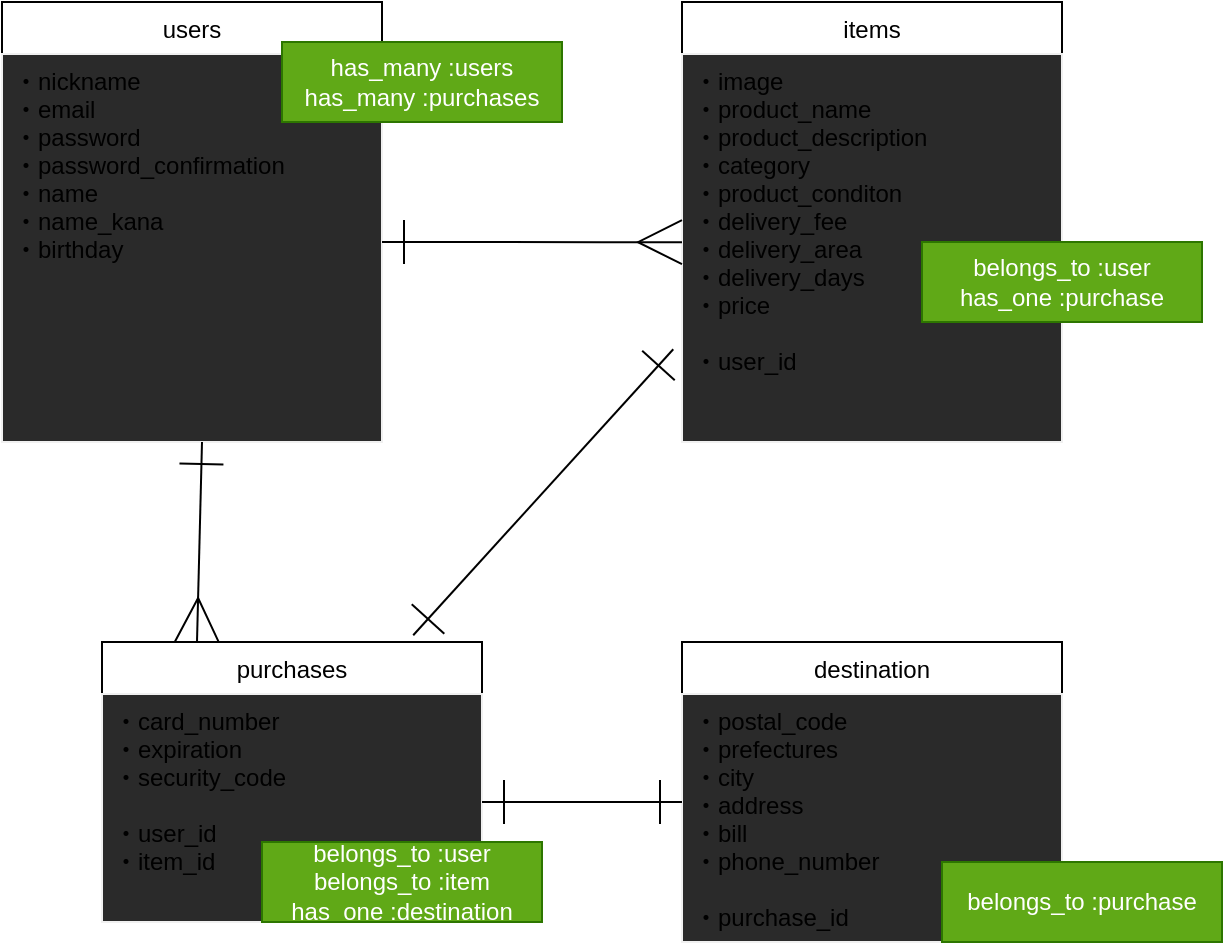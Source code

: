 <mxfile version="13.10.0" type="embed">
    <diagram id="pTqxldaKRy3jbnwM--Sg" name="Page-1">
        <mxGraphModel dx="784" dy="559" grid="1" gridSize="10" guides="1" tooltips="1" connect="1" arrows="1" fold="1" page="1" pageScale="1" pageWidth="827" pageHeight="1169" math="0" shadow="0">
            <root>
                <mxCell id="0"/>
                <mxCell id="1" parent="0"/>
                <mxCell id="2" value="users" style="swimlane;fontStyle=0;childLayout=stackLayout;horizontal=1;startSize=26;fillColor=none;horizontalStack=0;resizeParent=1;resizeParentMax=0;resizeLast=0;collapsible=1;marginBottom=0;" vertex="1" parent="1">
                    <mxGeometry x="110" y="40" width="190" height="220" as="geometry">
                        <mxRectangle x="10" y="40" width="60" height="26" as="alternateBounds"/>
                    </mxGeometry>
                </mxCell>
                <mxCell id="3" value="・nickname&#10;・email&#10;・password&#10;・password_confirmation&#10;・name&#10;・name_kana&#10;・birthday" style="text;align=left;verticalAlign=top;spacingLeft=4;spacingRight=4;overflow=hidden;rotatable=0;points=[[0,0.5],[1,0.5]];portConstraint=eastwest;rounded=0;fillColor=#2a2a2a;strokeColor=#f0f0f0;" vertex="1" parent="2">
                    <mxGeometry y="26" width="190" height="194" as="geometry"/>
                </mxCell>
                <mxCell id="25" value="" style="fontSize=12;html=1;endArrow=ERmany;startArrow=ERone;endSize=20;startSize=20;jumpStyle=none;jumpSize=0;startFill=0;endFill=0;entryX=0.25;entryY=0;entryDx=0;entryDy=0;" edge="1" parent="2" target="9">
                    <mxGeometry width="100" height="100" relative="1" as="geometry">
                        <mxPoint x="100" y="220" as="sourcePoint"/>
                        <mxPoint x="100" y="310" as="targetPoint"/>
                    </mxGeometry>
                </mxCell>
                <mxCell id="7" value="items" style="swimlane;fontStyle=0;childLayout=stackLayout;horizontal=1;startSize=26;fillColor=none;horizontalStack=0;resizeParent=1;resizeParentMax=0;resizeLast=0;collapsible=1;marginBottom=0;" vertex="1" parent="1">
                    <mxGeometry x="450" y="40" width="190" height="220" as="geometry">
                        <mxRectangle x="10" y="40" width="60" height="26" as="alternateBounds"/>
                    </mxGeometry>
                </mxCell>
                <mxCell id="8" value="・image&#10;・product_name&#10;・product_description&#10;・category&#10;・product_conditon&#10;・delivery_fee&#10;・delivery_area&#10;・delivery_days&#10;・price&#10;&#10;・user_id" style="text;align=left;verticalAlign=top;spacingLeft=4;spacingRight=4;overflow=hidden;rotatable=0;points=[[0,0.5],[1,0.5]];portConstraint=eastwest;rounded=0;fillColor=#2a2a2a;strokeColor=#f0f0f0;" vertex="1" parent="7">
                    <mxGeometry y="26" width="190" height="194" as="geometry"/>
                </mxCell>
                <mxCell id="9" value="purchases" style="swimlane;fontStyle=0;childLayout=stackLayout;horizontal=1;startSize=26;fillColor=none;horizontalStack=0;resizeParent=1;resizeParentMax=0;resizeLast=0;collapsible=1;marginBottom=0;" vertex="1" parent="1">
                    <mxGeometry x="160" y="360" width="190" height="140" as="geometry">
                        <mxRectangle x="10" y="40" width="60" height="26" as="alternateBounds"/>
                    </mxGeometry>
                </mxCell>
                <mxCell id="10" value="・card_number&#10;・expiration&#10;・security_code&#10;&#10;・user_id&#10;・item_id" style="text;align=left;verticalAlign=top;spacingLeft=4;spacingRight=4;overflow=hidden;rotatable=0;points=[[0,0.5],[1,0.5]];portConstraint=eastwest;rounded=0;fillColor=#2a2a2a;strokeColor=#f0f0f0;" vertex="1" parent="9">
                    <mxGeometry y="26" width="190" height="114" as="geometry"/>
                </mxCell>
                <mxCell id="11" value="destination" style="swimlane;fontStyle=0;childLayout=stackLayout;horizontal=1;startSize=26;fillColor=none;horizontalStack=0;resizeParent=1;resizeParentMax=0;resizeLast=0;collapsible=1;marginBottom=0;" vertex="1" parent="1">
                    <mxGeometry x="450" y="360" width="190" height="150" as="geometry">
                        <mxRectangle x="10" y="40" width="60" height="26" as="alternateBounds"/>
                    </mxGeometry>
                </mxCell>
                <mxCell id="12" value="・postal_code&#10;・prefectures&#10;・city&#10;・address&#10;・bill&#10;・phone_number&#10;&#10;・purchase_id" style="text;align=left;verticalAlign=top;spacingLeft=4;spacingRight=4;overflow=hidden;rotatable=0;points=[[0,0.5],[1,0.5]];portConstraint=eastwest;rounded=0;fillColor=#2a2a2a;strokeColor=#f0f0f0;" vertex="1" parent="11">
                    <mxGeometry y="26" width="190" height="124" as="geometry"/>
                </mxCell>
                <mxCell id="20" value="" style="edgeStyle=entityRelationEdgeStyle;fontSize=12;html=1;endArrow=ERmany;startArrow=ERone;entryX=0;entryY=0.485;entryDx=0;entryDy=0;entryPerimeter=0;endSize=20;startSize=20;jumpStyle=none;jumpSize=0;startFill=0;endFill=0;" edge="1" parent="1" target="8">
                    <mxGeometry width="100" height="100" relative="1" as="geometry">
                        <mxPoint x="300" y="160" as="sourcePoint"/>
                        <mxPoint x="440" y="160" as="targetPoint"/>
                    </mxGeometry>
                </mxCell>
                <mxCell id="26" value="" style="edgeStyle=entityRelationEdgeStyle;fontSize=12;html=1;endArrow=ERone;startArrow=ERone;endSize=20;startSize=20;jumpStyle=none;jumpSize=0;startFill=0;endFill=0;" edge="1" parent="1">
                    <mxGeometry width="100" height="100" relative="1" as="geometry">
                        <mxPoint x="350" y="440" as="sourcePoint"/>
                        <mxPoint x="450" y="440" as="targetPoint"/>
                    </mxGeometry>
                </mxCell>
                <mxCell id="29" value="" style="fontSize=12;html=1;endArrow=ERone;startArrow=ERone;endSize=20;startSize=20;jumpStyle=none;jumpSize=0;startFill=0;endFill=0;exitX=0.819;exitY=-0.024;exitDx=0;exitDy=0;exitPerimeter=0;entryX=-0.023;entryY=0.761;entryDx=0;entryDy=0;entryPerimeter=0;" edge="1" parent="1" source="9" target="8">
                    <mxGeometry width="100" height="100" relative="1" as="geometry">
                        <mxPoint x="314" y="290" as="sourcePoint"/>
                        <mxPoint x="314" y="190" as="targetPoint"/>
                    </mxGeometry>
                </mxCell>
                <mxCell id="30" value="has_many :users&lt;br&gt;has_many :purchases" style="whiteSpace=wrap;html=1;align=center;rounded=0;strokeColor=#2D7600;fillColor=#60a917;fontColor=#ffffff;" vertex="1" parent="1">
                    <mxGeometry x="250" y="60" width="140" height="40" as="geometry"/>
                </mxCell>
                <mxCell id="31" value="belongs_to :user&lt;br&gt;has_one :purchase" style="whiteSpace=wrap;html=1;align=center;rounded=0;strokeColor=#2D7600;fillColor=#60a917;fontColor=#ffffff;" vertex="1" parent="1">
                    <mxGeometry x="570" y="160" width="140" height="40" as="geometry"/>
                </mxCell>
                <mxCell id="33" value="belongs_to :user&lt;br&gt;belongs_to :item&lt;br&gt;has_one :destination" style="whiteSpace=wrap;html=1;align=center;rounded=0;strokeColor=#2D7600;fillColor=#60a917;fontColor=#ffffff;" vertex="1" parent="1">
                    <mxGeometry x="240" y="460" width="140" height="40" as="geometry"/>
                </mxCell>
                <mxCell id="34" value="belongs_to :purchase" style="whiteSpace=wrap;html=1;align=center;rounded=0;strokeColor=#2D7600;fillColor=#60a917;fontColor=#ffffff;" vertex="1" parent="1">
                    <mxGeometry x="580" y="470" width="140" height="40" as="geometry"/>
                </mxCell>
            </root>
        </mxGraphModel>
    </diagram>
</mxfile>